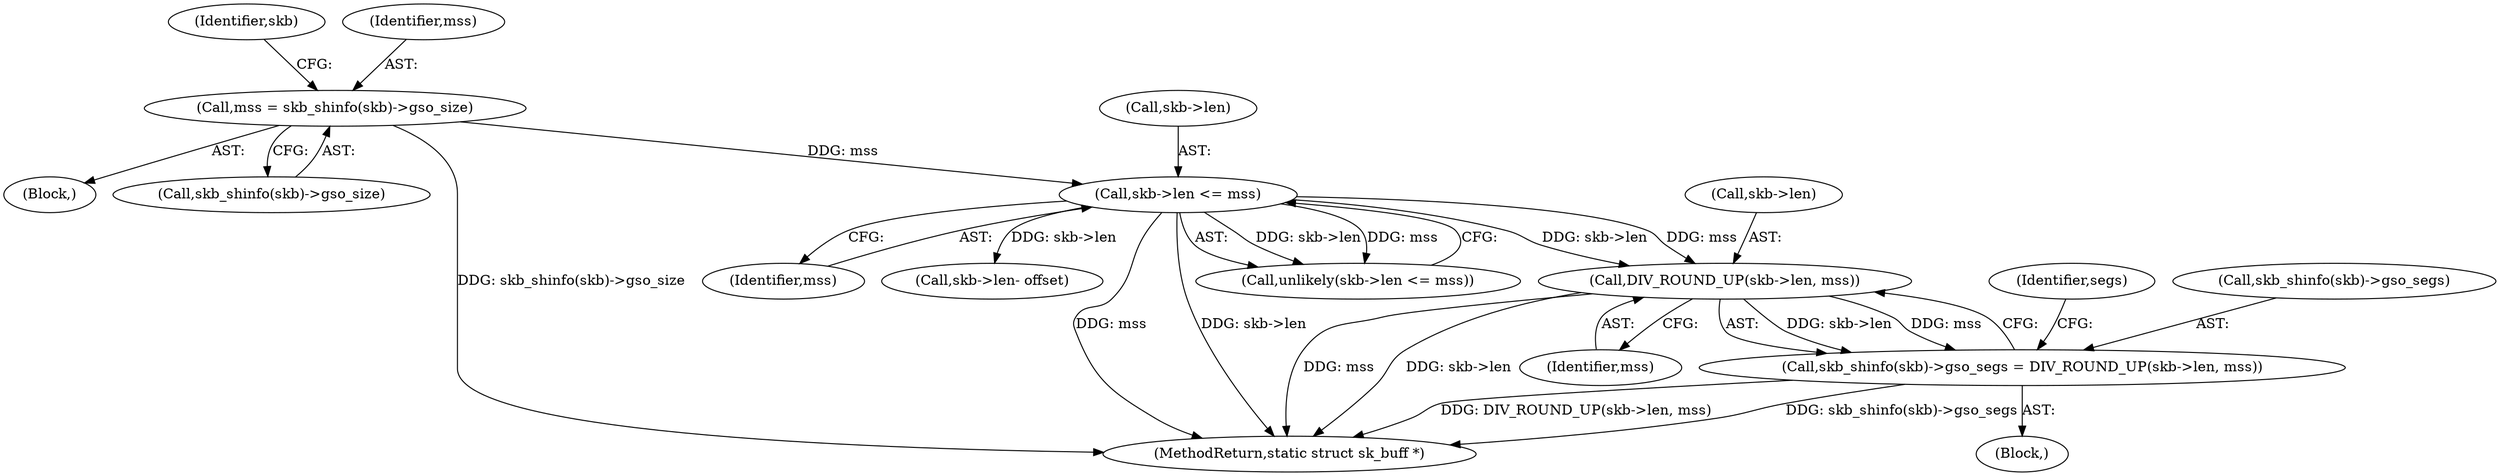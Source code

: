 digraph "0_linux_87c48fa3b4630905f98268dde838ee43626a060c_3@pointer" {
"1000176" [label="(Call,DIV_ROUND_UP(skb->len, mss))"];
"1000137" [label="(Call,skb->len <= mss)"];
"1000129" [label="(Call,mss = skb_shinfo(skb)->gso_size)"];
"1000171" [label="(Call,skb_shinfo(skb)->gso_segs = DIV_ROUND_UP(skb->len, mss))"];
"1000141" [label="(Identifier,mss)"];
"1000180" [label="(Identifier,mss)"];
"1000129" [label="(Call,mss = skb_shinfo(skb)->gso_size)"];
"1000182" [label="(Identifier,segs)"];
"1000137" [label="(Call,skb->len <= mss)"];
"1000194" [label="(Call,skb->len- offset)"];
"1000177" [label="(Call,skb->len)"];
"1000139" [label="(Identifier,skb)"];
"1000108" [label="(Block,)"];
"1000130" [label="(Identifier,mss)"];
"1000172" [label="(Call,skb_shinfo(skb)->gso_segs)"];
"1000176" [label="(Call,DIV_ROUND_UP(skb->len, mss))"];
"1000131" [label="(Call,skb_shinfo(skb)->gso_size)"];
"1000312" [label="(MethodReturn,static struct sk_buff *)"];
"1000149" [label="(Block,)"];
"1000136" [label="(Call,unlikely(skb->len <= mss))"];
"1000138" [label="(Call,skb->len)"];
"1000171" [label="(Call,skb_shinfo(skb)->gso_segs = DIV_ROUND_UP(skb->len, mss))"];
"1000176" -> "1000171"  [label="AST: "];
"1000176" -> "1000180"  [label="CFG: "];
"1000177" -> "1000176"  [label="AST: "];
"1000180" -> "1000176"  [label="AST: "];
"1000171" -> "1000176"  [label="CFG: "];
"1000176" -> "1000312"  [label="DDG: mss"];
"1000176" -> "1000312"  [label="DDG: skb->len"];
"1000176" -> "1000171"  [label="DDG: skb->len"];
"1000176" -> "1000171"  [label="DDG: mss"];
"1000137" -> "1000176"  [label="DDG: skb->len"];
"1000137" -> "1000176"  [label="DDG: mss"];
"1000137" -> "1000136"  [label="AST: "];
"1000137" -> "1000141"  [label="CFG: "];
"1000138" -> "1000137"  [label="AST: "];
"1000141" -> "1000137"  [label="AST: "];
"1000136" -> "1000137"  [label="CFG: "];
"1000137" -> "1000312"  [label="DDG: mss"];
"1000137" -> "1000312"  [label="DDG: skb->len"];
"1000137" -> "1000136"  [label="DDG: skb->len"];
"1000137" -> "1000136"  [label="DDG: mss"];
"1000129" -> "1000137"  [label="DDG: mss"];
"1000137" -> "1000194"  [label="DDG: skb->len"];
"1000129" -> "1000108"  [label="AST: "];
"1000129" -> "1000131"  [label="CFG: "];
"1000130" -> "1000129"  [label="AST: "];
"1000131" -> "1000129"  [label="AST: "];
"1000139" -> "1000129"  [label="CFG: "];
"1000129" -> "1000312"  [label="DDG: skb_shinfo(skb)->gso_size"];
"1000171" -> "1000149"  [label="AST: "];
"1000172" -> "1000171"  [label="AST: "];
"1000182" -> "1000171"  [label="CFG: "];
"1000171" -> "1000312"  [label="DDG: skb_shinfo(skb)->gso_segs"];
"1000171" -> "1000312"  [label="DDG: DIV_ROUND_UP(skb->len, mss)"];
}
